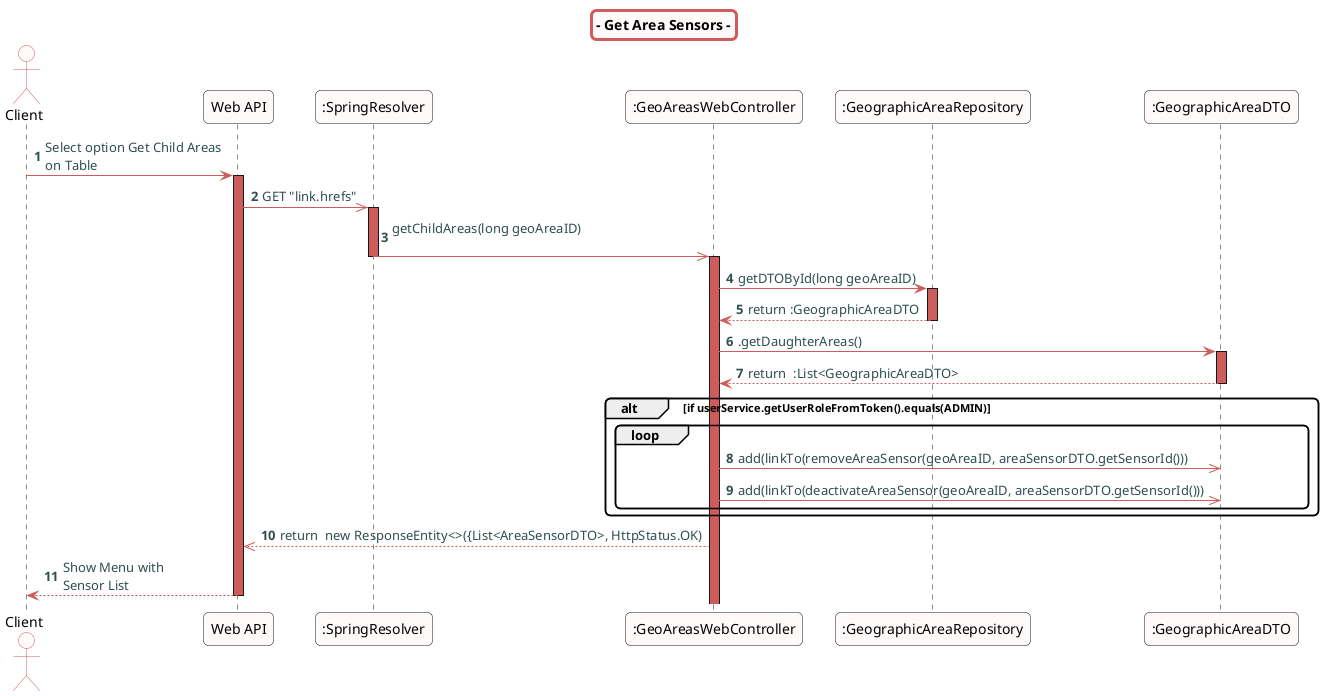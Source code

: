 @startuml
skinparam titleBorderRoundCorner 10
skinparam titleBorderThickness 3
skinparam titleBorderColor indianred
skinparam titleBackgroundColor snow
skinparam FontName quicksand

skinparam actor {
  BorderColor indianred
  backgroundColor Snow
  }

skinparam sequence {
  LifeLineBackgroundColor indianred
  ParticipantBackgroundColor snow
}

skinparam roundcorner 10

skinparam component {
  arrowThickness 1
  ArrowFontName Verdana
  ArrowColor indianred
  ArrowFontColor darkslategrey
}


title - Get Area Sensors -

autonumber

actor "Client"

"Client" -> "Web API": Select option Get Child Areas\non Table

activate "Web API"
"Web API" ->> ":SpringResolver":  GET "link.hrefs"
activate ":SpringResolver"
":SpringResolver" ->> ":GeoAreasWebController": getChildAreas(long geoAreaID) \n
deactivate ":SpringResolver"
activate ":GeoAreasWebController"
":GeoAreasWebController" -> ":GeographicAreaRepository": getDTOById(long geoAreaID)
activate ":GeographicAreaRepository"
":GeographicAreaRepository" --> ":GeoAreasWebController": return :GeographicAreaDTO
deactivate ":GeographicAreaRepository"
":GeoAreasWebController" -> ":GeographicAreaDTO": .getDaughterAreas()
activate ":GeographicAreaDTO"
":GeographicAreaDTO" --> ":GeoAreasWebController": return  :List<GeographicAreaDTO>
deactivate ":GeographicAreaDTO"

alt if userService.getUserRoleFromToken().equals(ADMIN)
loop

":GeoAreasWebController" ->> ":GeographicAreaDTO": add(linkTo(removeAreaSensor(geoAreaID, areaSensorDTO.getSensorId()))
":GeoAreasWebController" ->> ":GeographicAreaDTO": add(linkTo(deactivateAreaSensor(geoAreaID, areaSensorDTO.getSensorId()))
end
end
":GeoAreasWebController" -->> "Web API": return  new ResponseEntity<>({List<AreaSensorDTO>, HttpStatus.OK)
"Web API" --> "Client": Show Menu with \nSensor List


deactivate "Web API"
@enduml
